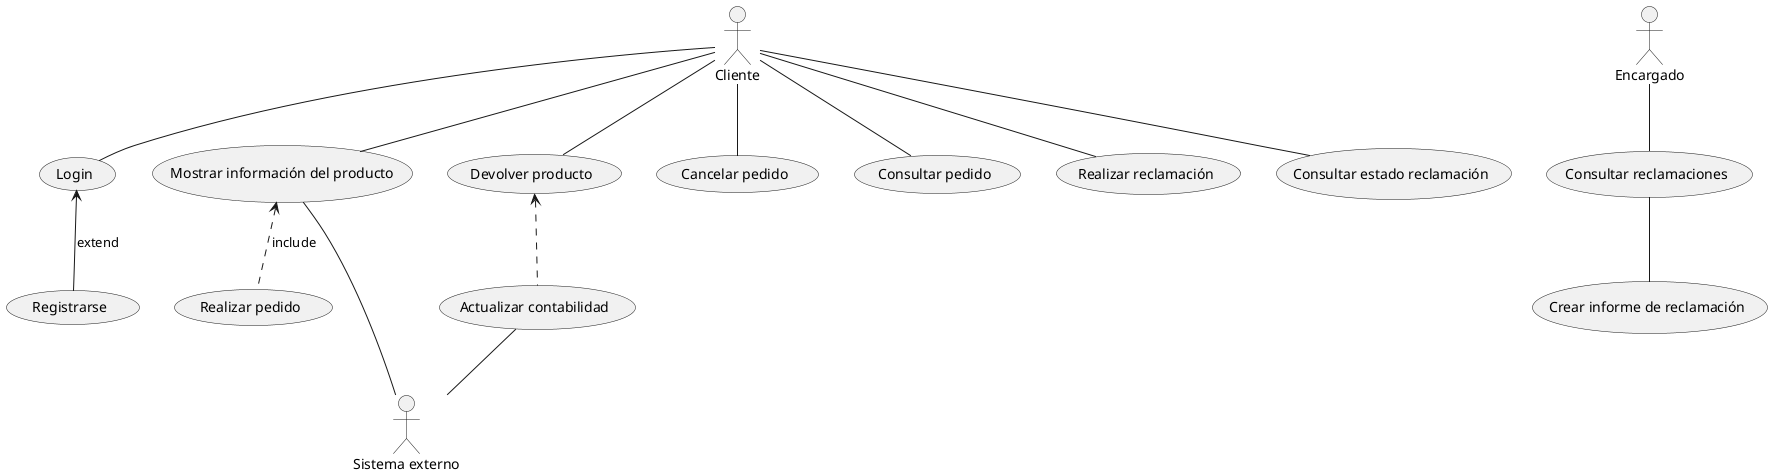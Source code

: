 @startuml
:Cliente: -- (Login)
(Login) <-- (Registrarse) : extend
:Cliente: -- (Mostrar información del producto)
(Mostrar información del producto) <.. (Realizar pedido) : include
(Mostrar información del producto) -- :Sistema externo:
:Cliente: -- (Devolver producto)
:Cliente: -- (Cancelar pedido)
:Cliente: -- (Consultar pedido)
(Devolver producto) <.. (Actualizar contabilidad)
(Actualizar contabilidad) -- :Sistema externo:
:Cliente: -- (Realizar reclamación)
:Encargado: -- (Consultar reclamaciones)
(Consultar reclamaciones) -- (Crear informe de reclamación)
:Cliente: -- (Consultar estado reclamación)
@enduml